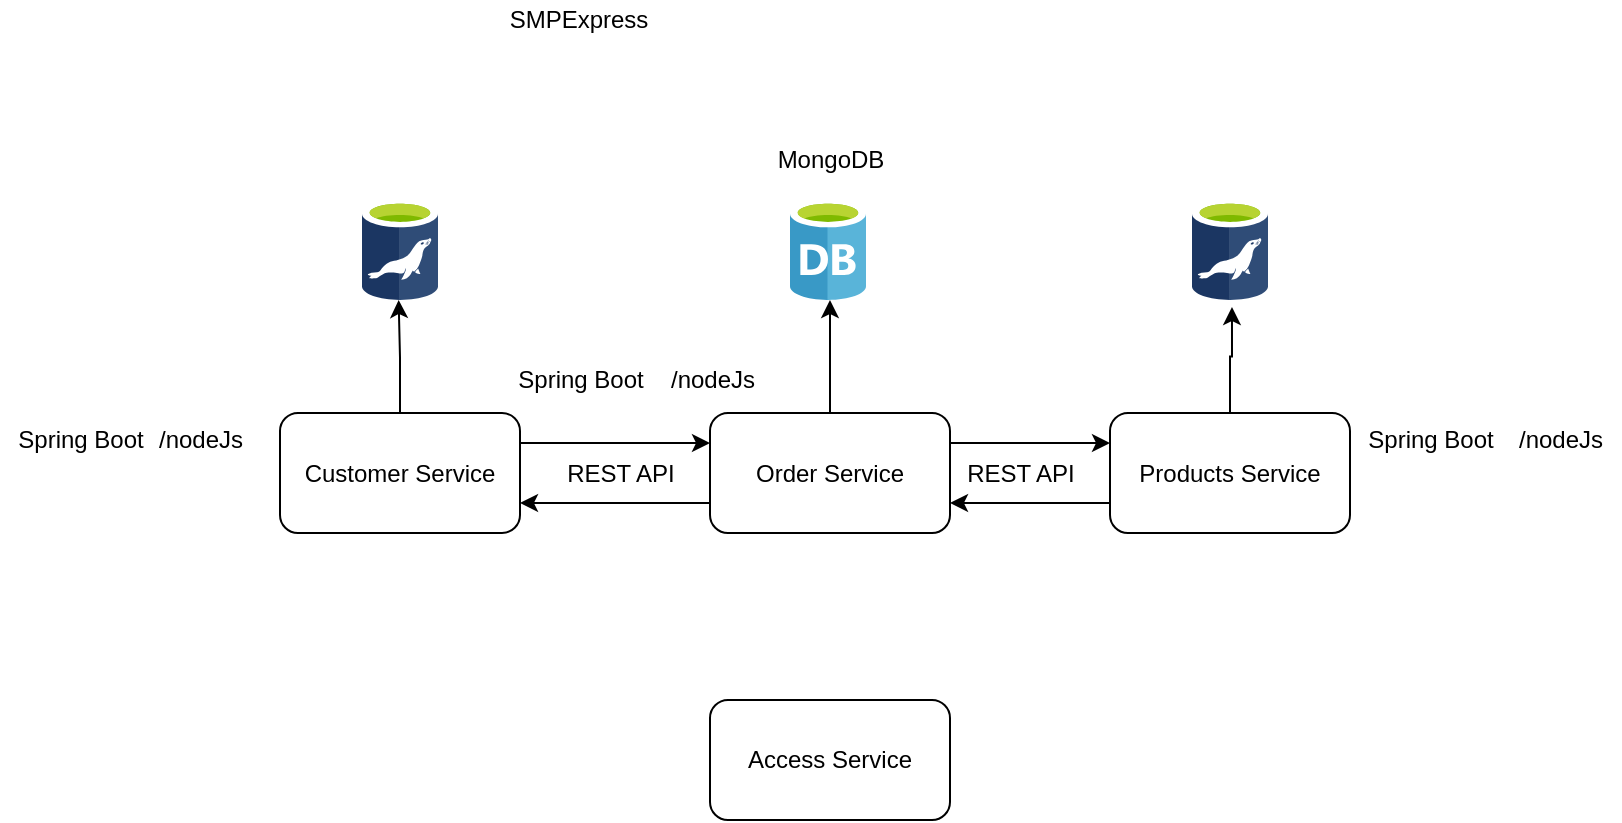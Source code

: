 <mxfile version="15.5.4" type="embed"><diagram id="YBpG4vaF3SshMg40RYeP" name="Page-1"><mxGraphModel dx="1844" dy="579" grid="1" gridSize="10" guides="1" tooltips="1" connect="1" arrows="1" fold="1" page="1" pageScale="1" pageWidth="850" pageHeight="1100" math="0" shadow="0"><root><mxCell id="0"/><mxCell id="1" parent="0"/><mxCell id="2" value="SMPExpress" style="text;html=1;align=center;verticalAlign=middle;resizable=0;points=[];autosize=1;strokeColor=none;fillColor=none;" vertex="1" parent="1"><mxGeometry x="234" y="10" width="90" height="20" as="geometry"/></mxCell><mxCell id="7" style="edgeStyle=orthogonalEdgeStyle;rounded=0;orthogonalLoop=1;jettySize=auto;html=1;entryX=0.482;entryY=1.07;entryDx=0;entryDy=0;entryPerimeter=0;" edge="1" parent="1" source="3"><mxGeometry relative="1" as="geometry"><mxPoint x="189.316" y="160" as="targetPoint"/></mxGeometry></mxCell><mxCell id="10" style="edgeStyle=orthogonalEdgeStyle;rounded=0;orthogonalLoop=1;jettySize=auto;html=1;exitX=1;exitY=0.25;exitDx=0;exitDy=0;entryX=0;entryY=0.25;entryDx=0;entryDy=0;" edge="1" parent="1" source="3" target="5"><mxGeometry relative="1" as="geometry"/></mxCell><mxCell id="3" value="Customer Service" style="rounded=1;whiteSpace=wrap;html=1;" vertex="1" parent="1"><mxGeometry x="130" y="216.5" width="120" height="60" as="geometry"/></mxCell><mxCell id="16" style="edgeStyle=orthogonalEdgeStyle;rounded=0;orthogonalLoop=1;jettySize=auto;html=1;exitX=0;exitY=0.75;exitDx=0;exitDy=0;entryX=1;entryY=0.75;entryDx=0;entryDy=0;" edge="1" parent="1" source="4" target="5"><mxGeometry relative="1" as="geometry"/></mxCell><mxCell id="22" style="edgeStyle=orthogonalEdgeStyle;rounded=0;orthogonalLoop=1;jettySize=auto;html=1;entryX=0.526;entryY=1.07;entryDx=0;entryDy=0;entryPerimeter=0;" edge="1" parent="1" source="4" target="21"><mxGeometry relative="1" as="geometry"/></mxCell><mxCell id="4" value="Products Service" style="rounded=1;whiteSpace=wrap;html=1;" vertex="1" parent="1"><mxGeometry x="545" y="216.5" width="120" height="60" as="geometry"/></mxCell><mxCell id="12" style="edgeStyle=orthogonalEdgeStyle;rounded=0;orthogonalLoop=1;jettySize=auto;html=1;exitX=0;exitY=0.75;exitDx=0;exitDy=0;entryX=1;entryY=0.75;entryDx=0;entryDy=0;" edge="1" parent="1" source="5" target="3"><mxGeometry relative="1" as="geometry"/></mxCell><mxCell id="13" style="edgeStyle=orthogonalEdgeStyle;rounded=0;orthogonalLoop=1;jettySize=auto;html=1;exitX=1;exitY=0.25;exitDx=0;exitDy=0;entryX=0;entryY=0.25;entryDx=0;entryDy=0;" edge="1" parent="1" source="5" target="4"><mxGeometry relative="1" as="geometry"/></mxCell><mxCell id="20" style="edgeStyle=orthogonalEdgeStyle;rounded=0;orthogonalLoop=1;jettySize=auto;html=1;entryX=0.526;entryY=1;entryDx=0;entryDy=0;entryPerimeter=0;" edge="1" parent="1" source="5" target="18"><mxGeometry relative="1" as="geometry"/></mxCell><mxCell id="5" value="Order Service" style="rounded=1;whiteSpace=wrap;html=1;" vertex="1" parent="1"><mxGeometry x="345" y="216.5" width="120" height="60" as="geometry"/></mxCell><mxCell id="6" value="" style="sketch=0;aspect=fixed;html=1;points=[];align=center;image;fontSize=12;image=img/lib/mscae/aspect=fixed;html=1;perimeter=none;align=center;shadow=0;dashed=0;image;fontSize=12;image=img/lib/mscae/Azure_Database_for_MariaDB_servers.svg;" vertex="1" parent="1"><mxGeometry x="171" y="110" width="38" height="50" as="geometry"/></mxCell><mxCell id="15" value="REST API" style="text;html=1;align=center;verticalAlign=middle;resizable=0;points=[];autosize=1;strokeColor=none;fillColor=none;" vertex="1" parent="1"><mxGeometry x="465" y="236.5" width="70" height="20" as="geometry"/></mxCell><mxCell id="17" value="REST API" style="text;html=1;align=center;verticalAlign=middle;resizable=0;points=[];autosize=1;strokeColor=none;fillColor=none;" vertex="1" parent="1"><mxGeometry x="265" y="236.5" width="70" height="20" as="geometry"/></mxCell><mxCell id="18" value="" style="sketch=0;aspect=fixed;html=1;points=[];align=center;image;fontSize=12;image=img/lib/mscae/Database_General.svg;" vertex="1" parent="1"><mxGeometry x="385" y="110" width="38" height="50" as="geometry"/></mxCell><mxCell id="19" value="MongoDB" style="text;html=1;align=center;verticalAlign=middle;resizable=0;points=[];autosize=1;strokeColor=none;fillColor=none;" vertex="1" parent="1"><mxGeometry x="370" y="80" width="70" height="20" as="geometry"/></mxCell><mxCell id="21" value="" style="sketch=0;aspect=fixed;html=1;points=[];align=center;image;fontSize=12;image=img/lib/mscae/aspect=fixed;html=1;perimeter=none;align=center;shadow=0;dashed=0;image;fontSize=12;image=img/lib/mscae/Azure_Database_for_MariaDB_servers.svg;" vertex="1" parent="1"><mxGeometry x="586" y="110" width="38" height="50" as="geometry"/></mxCell><mxCell id="23" value="Spring Boot" style="text;html=1;align=center;verticalAlign=middle;resizable=0;points=[];autosize=1;strokeColor=none;fillColor=none;" vertex="1" parent="1"><mxGeometry x="-10" y="220" width="80" height="20" as="geometry"/></mxCell><mxCell id="24" value="Spring Boot" style="text;html=1;align=center;verticalAlign=middle;resizable=0;points=[];autosize=1;strokeColor=none;fillColor=none;" vertex="1" parent="1"><mxGeometry x="240" y="190" width="80" height="20" as="geometry"/></mxCell><mxCell id="25" value="Spring Boot" style="text;html=1;align=center;verticalAlign=middle;resizable=0;points=[];autosize=1;strokeColor=none;fillColor=none;" vertex="1" parent="1"><mxGeometry x="665" y="220" width="80" height="20" as="geometry"/></mxCell><mxCell id="26" value="/nodeJs" style="text;html=1;align=center;verticalAlign=middle;resizable=0;points=[];autosize=1;strokeColor=none;fillColor=none;" vertex="1" parent="1"><mxGeometry x="60" y="220" width="60" height="20" as="geometry"/></mxCell><mxCell id="27" value="/nodeJs" style="text;html=1;align=center;verticalAlign=middle;resizable=0;points=[];autosize=1;strokeColor=none;fillColor=none;" vertex="1" parent="1"><mxGeometry x="316" y="190" width="60" height="20" as="geometry"/></mxCell><mxCell id="28" value="/nodeJs" style="text;html=1;align=center;verticalAlign=middle;resizable=0;points=[];autosize=1;strokeColor=none;fillColor=none;" vertex="1" parent="1"><mxGeometry x="740" y="220" width="60" height="20" as="geometry"/></mxCell><mxCell id="31" value="Access Service" style="rounded=1;whiteSpace=wrap;html=1;" vertex="1" parent="1"><mxGeometry x="345" y="360" width="120" height="60" as="geometry"/></mxCell></root></mxGraphModel></diagram></mxfile>